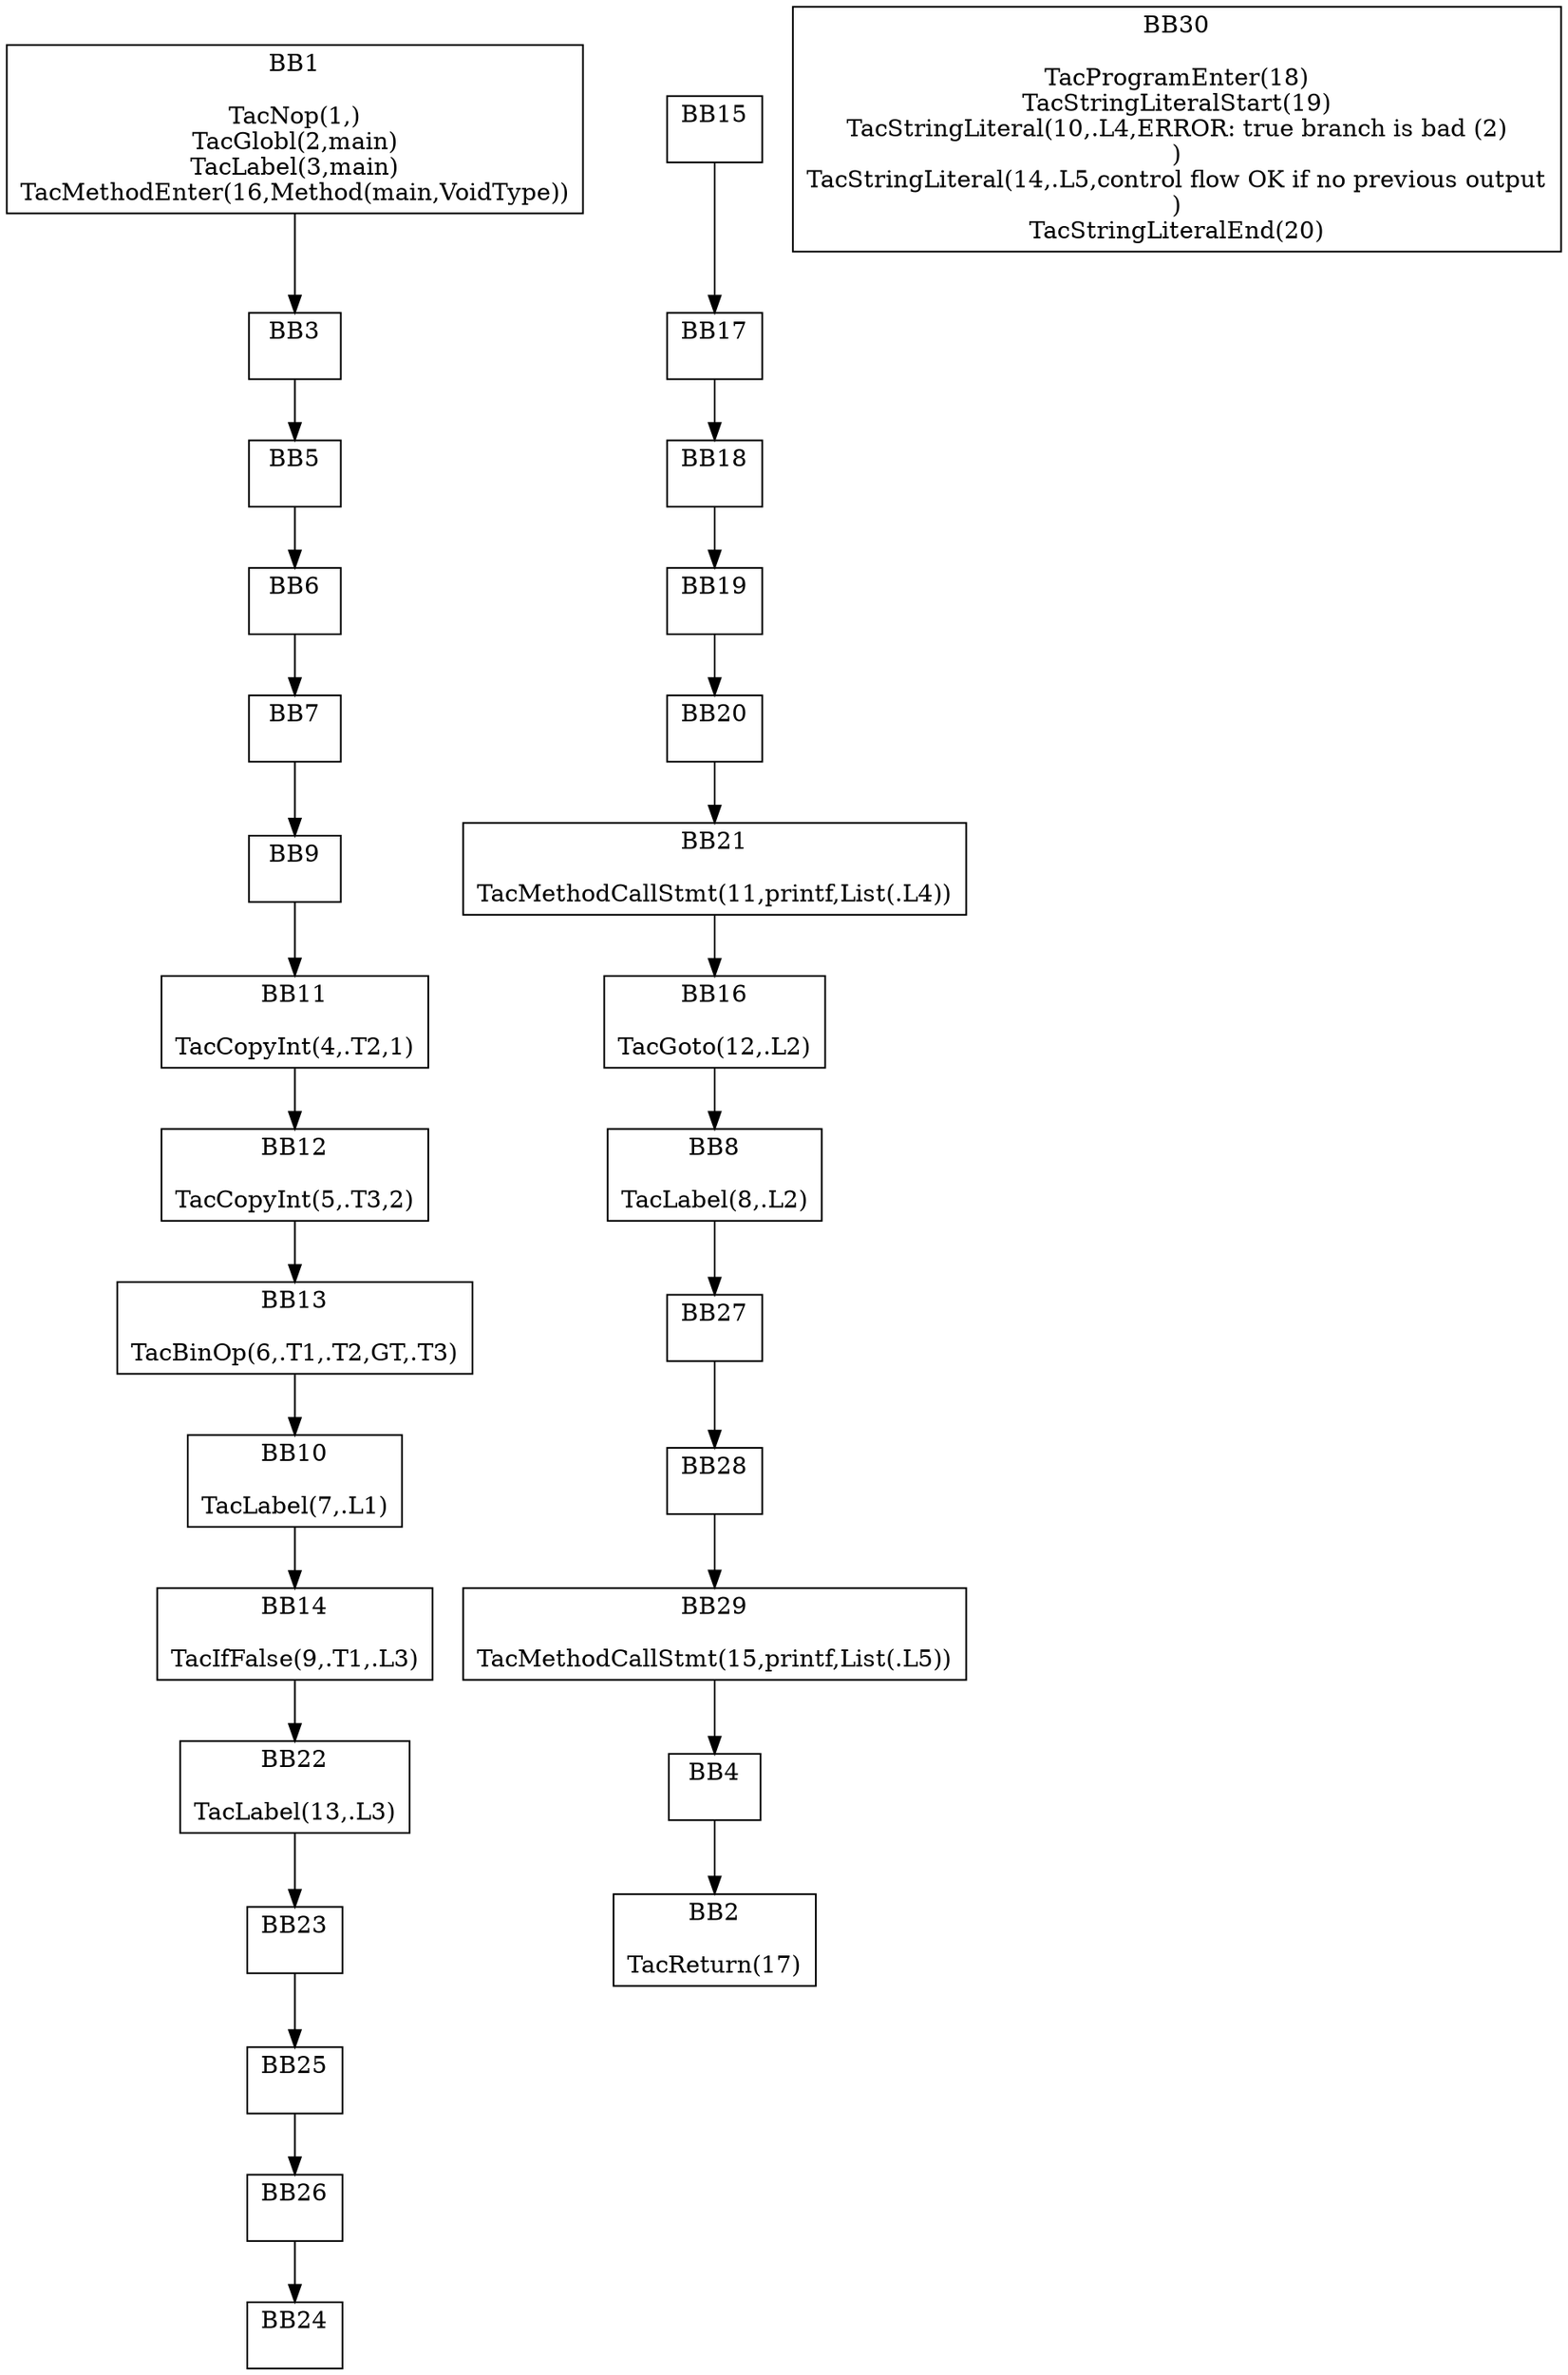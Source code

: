 digraph G {
	BB3 [shape=box,label="BB3\n\n"];
	BB3 -> BB5;
	BB2 [shape=box,label="BB2\n\nTacReturn(17)"];
	BB26 [shape=box,label="BB26\n\n"];
	BB26 -> BB24;
	BB19 [shape=box,label="BB19\n\n"];
	BB19 -> BB20;
	BB22 [shape=box,label="BB22\n\nTacLabel(13,.L3)"];
	BB22 -> BB23;
	BB16 [shape=box,label="BB16\n\nTacGoto(12,.L2)"];
	BB16 -> BB8;
	BB10 [shape=box,label="BB10\n\nTacLabel(7,.L1)"];
	BB10 -> BB14;
	BB29 [shape=box,label="BB29\n\nTacMethodCallStmt(15,printf,List(.L5))"];
	BB29 -> BB4;
	BB25 [shape=box,label="BB25\n\n"];
	BB25 -> BB26;
	BB1 [shape=box,label="BB1\n\nTacNop(1,)\nTacGlobl(2,main)\nTacLabel(3,main)\nTacMethodEnter(16,Method(main,VoidType))"];
	BB1 -> BB3;
	BB23 [shape=box,label="BB23\n\n"];
	BB23 -> BB25;
	BB28 [shape=box,label="BB28\n\n"];
	BB28 -> BB29;
	BB6 [shape=box,label="BB6\n\n"];
	BB6 -> BB7;
	BB7 [shape=box,label="BB7\n\n"];
	BB7 -> BB9;
	BB24 [shape=box,label="BB24\n\n"];
	BB13 [shape=box,label="BB13\n\nTacBinOp(6,.T1,.T2,GT,.T3)"];
	BB13 -> BB10;
	BB5 [shape=box,label="BB5\n\n"];
	BB5 -> BB6;
	BB30 [shape=box,label="BB30\n\nTacProgramEnter(18)\nTacStringLiteralStart(19)\nTacStringLiteral(10,.L4,ERROR: true branch is bad (2)\n)\nTacStringLiteral(14,.L5,control flow OK if no previous output\n)\nTacStringLiteralEnd(20)"];
	BB20 [shape=box,label="BB20\n\n"];
	BB20 -> BB21;
	BB17 [shape=box,label="BB17\n\n"];
	BB17 -> BB18;
	BB12 [shape=box,label="BB12\n\nTacCopyInt(5,.T3,2)"];
	BB12 -> BB13;
	BB14 [shape=box,label="BB14\n\nTacIfFalse(9,.T1,.L3)"];
	BB14 -> BB22;
	BB8 [shape=box,label="BB8\n\nTacLabel(8,.L2)"];
	BB8 -> BB27;
	BB18 [shape=box,label="BB18\n\n"];
	BB18 -> BB19;
	BB4 [shape=box,label="BB4\n\n"];
	BB4 -> BB2;
	BB21 [shape=box,label="BB21\n\nTacMethodCallStmt(11,printf,List(.L4))"];
	BB21 -> BB16;
	BB27 [shape=box,label="BB27\n\n"];
	BB27 -> BB28;
	BB9 [shape=box,label="BB9\n\n"];
	BB9 -> BB11;
	BB11 [shape=box,label="BB11\n\nTacCopyInt(4,.T2,1)"];
	BB11 -> BB12;
	BB15 [shape=box,label="BB15\n\n"];
	BB15 -> BB17;
}
